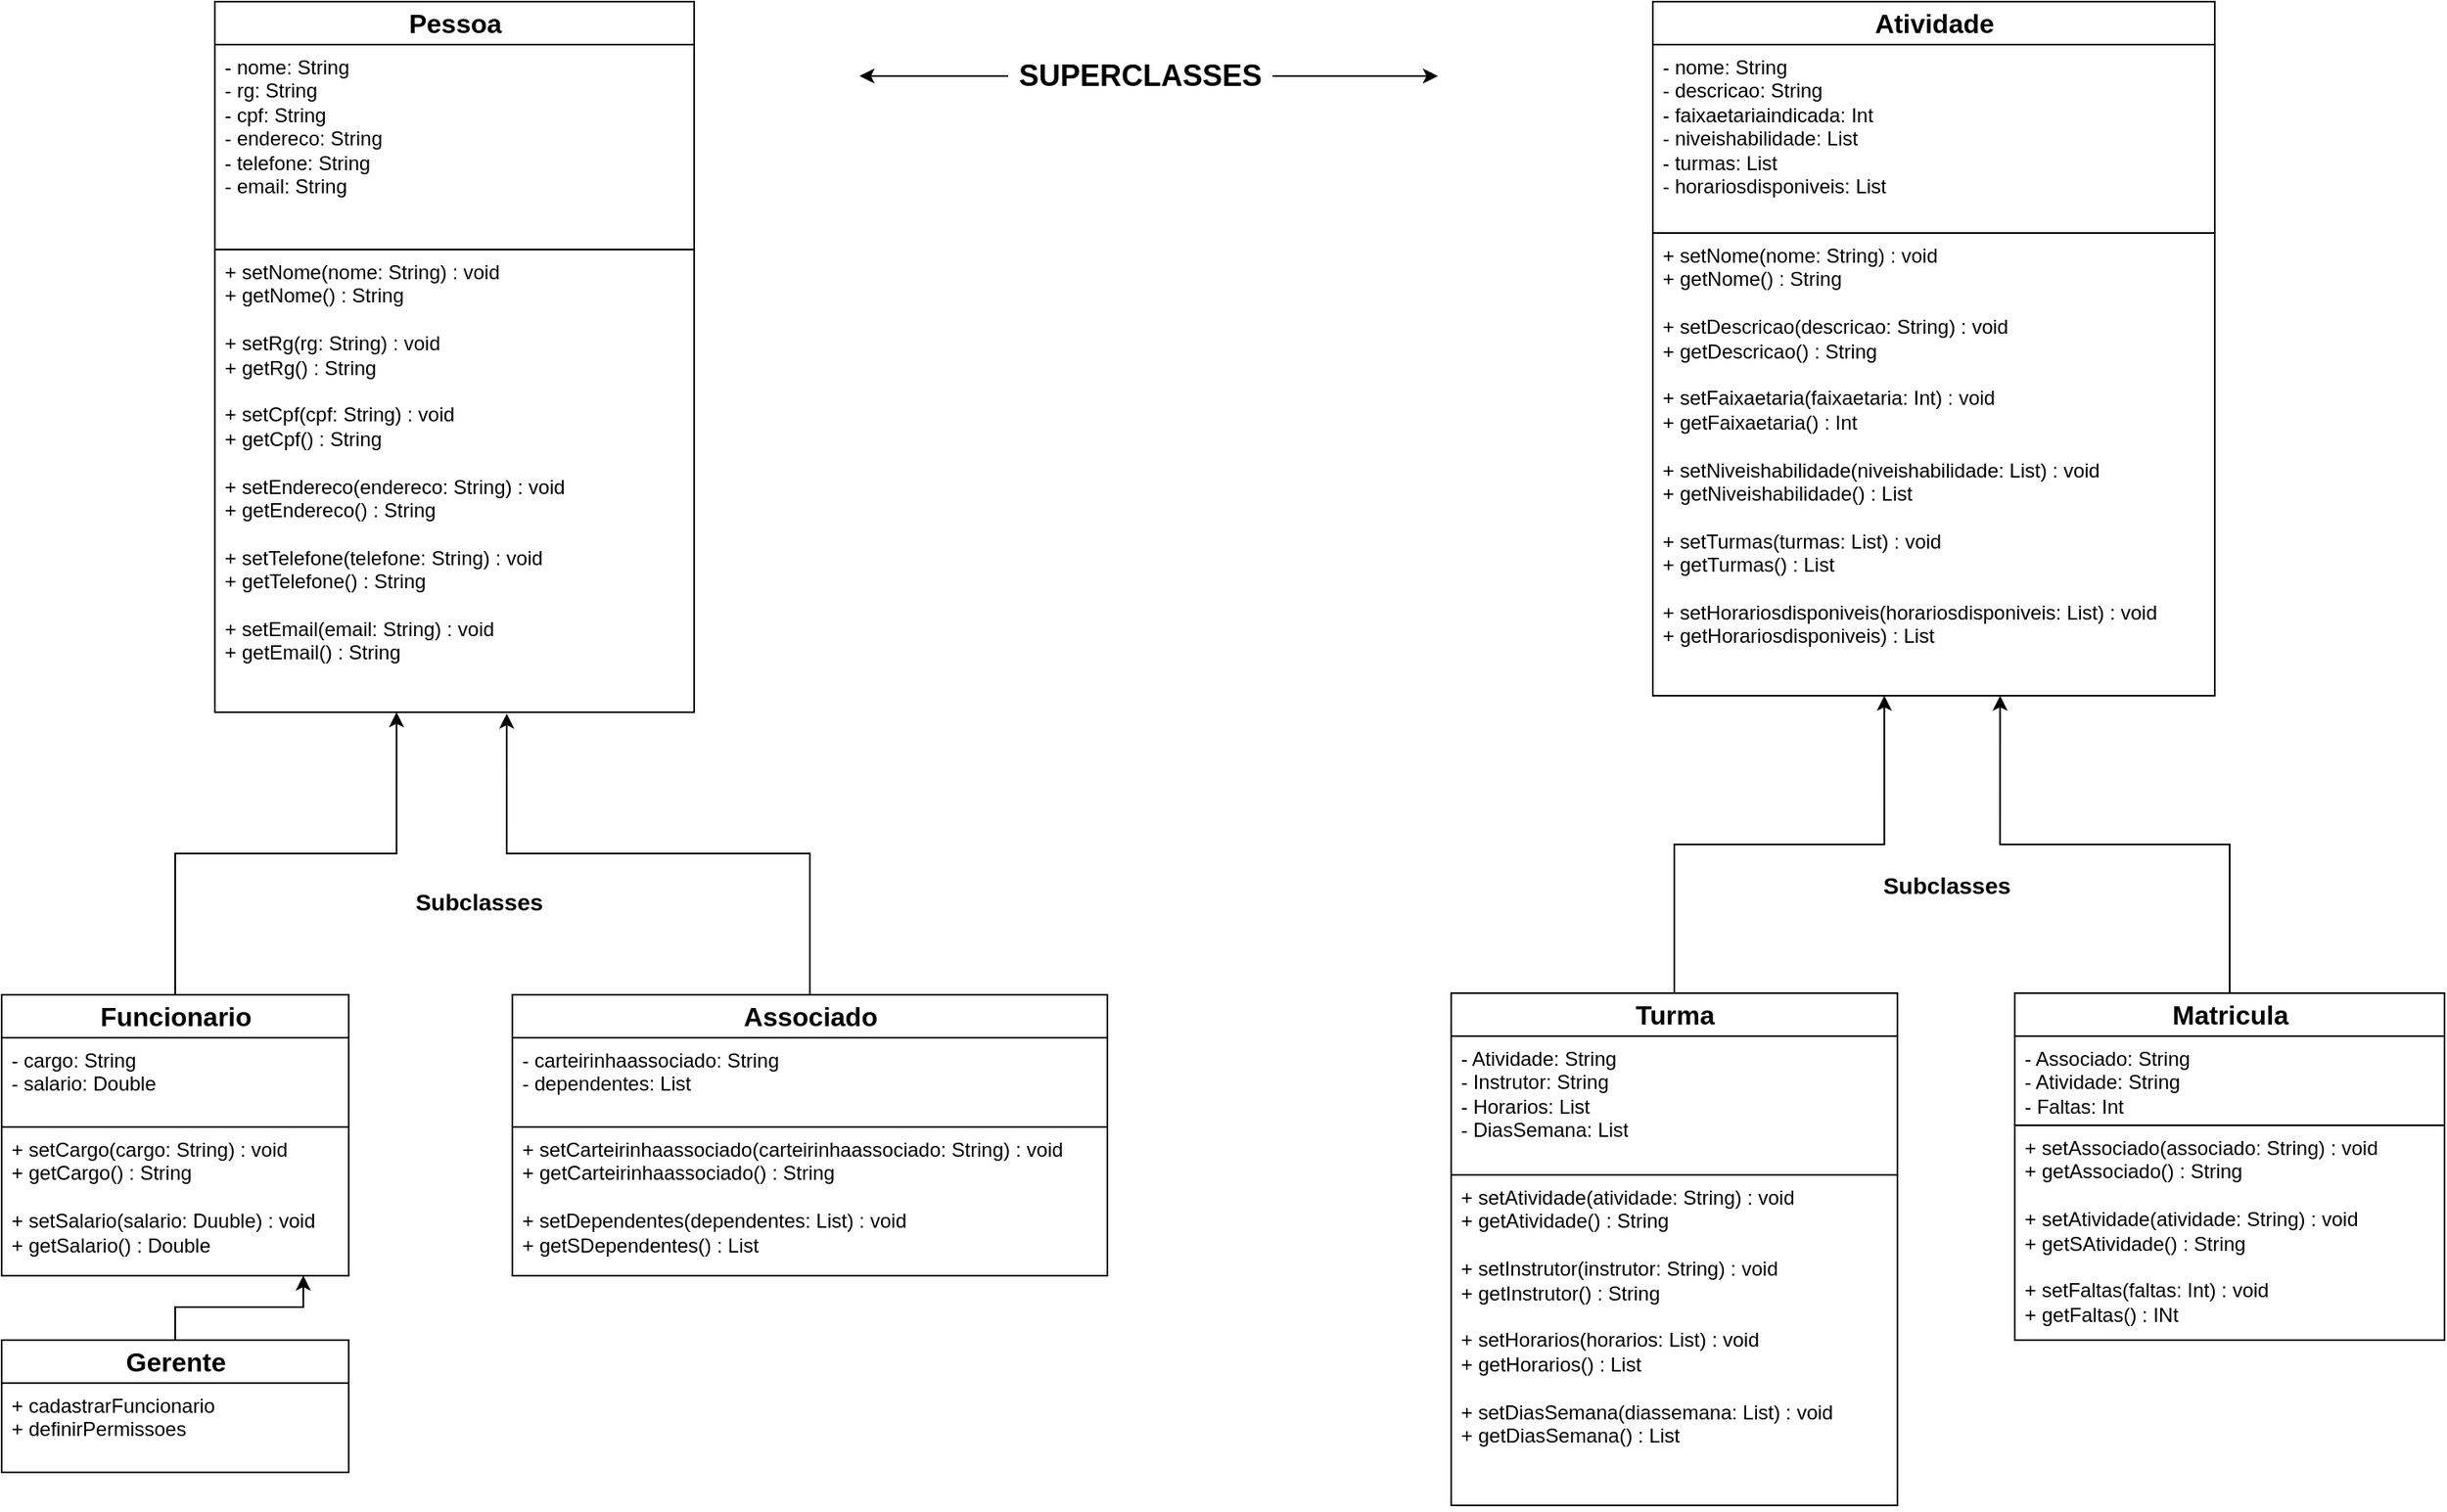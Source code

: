 <mxfile version="21.6.8" type="google">
  <diagram name="Página-1" id="Nen1jlP2qRGRNxrQoGhk">
    <mxGraphModel grid="1" page="1" gridSize="10" guides="1" tooltips="1" connect="1" arrows="1" fold="1" pageScale="1" pageWidth="1600" pageHeight="1200" math="0" shadow="0">
      <root>
        <mxCell id="0" />
        <mxCell id="1" parent="0" />
        <mxCell id="fZF9z0DAjOUVjfrwqpXS-35" style="edgeStyle=orthogonalEdgeStyle;rounded=0;orthogonalLoop=1;jettySize=auto;html=1;" edge="1" parent="1" source="3K02htG5QdPZY_1kTLBb-1">
          <mxGeometry relative="1" as="geometry">
            <mxPoint x="910" y="125" as="targetPoint" />
          </mxGeometry>
        </mxCell>
        <mxCell id="fZF9z0DAjOUVjfrwqpXS-36" style="edgeStyle=orthogonalEdgeStyle;rounded=0;orthogonalLoop=1;jettySize=auto;html=1;" edge="1" parent="1" source="3K02htG5QdPZY_1kTLBb-1">
          <mxGeometry relative="1" as="geometry">
            <mxPoint x="560" y="125" as="targetPoint" />
          </mxGeometry>
        </mxCell>
        <mxCell id="3K02htG5QdPZY_1kTLBb-1" value="&lt;b&gt;&lt;font style=&quot;font-size: 18px;&quot;&gt;SUPERCLASSES&lt;/font&gt;&lt;/b&gt;" style="text;html=1;strokeColor=none;fillColor=none;align=center;verticalAlign=middle;whiteSpace=wrap;rounded=0;" vertex="1" parent="1">
          <mxGeometry x="650" y="110" width="160" height="30" as="geometry" />
        </mxCell>
        <mxCell id="3K02htG5QdPZY_1kTLBb-23" value="&lt;b&gt;&lt;font style=&quot;font-size: 16px;&quot;&gt;Pessoa&lt;/font&gt;&lt;/b&gt;" style="swimlane;fontStyle=0;childLayout=stackLayout;horizontal=1;startSize=26;fillColor=none;horizontalStack=0;resizeParent=1;resizeParentMax=0;resizeLast=0;collapsible=1;marginBottom=0;html=1;" vertex="1" parent="1">
          <mxGeometry x="170" y="80" width="290" height="430" as="geometry" />
        </mxCell>
        <mxCell id="3K02htG5QdPZY_1kTLBb-25" value="- nome: String&lt;br&gt;- rg: String&lt;br style=&quot;border-color: var(--border-color);&quot;&gt;- cpf: String&lt;br&gt;- endereco: String&lt;br&gt;- telefone: String&lt;br&gt;- email: String" style="text;align=left;verticalAlign=top;spacingLeft=4;spacingRight=4;overflow=hidden;rotatable=0;points=[[0,0.5],[1,0.5]];portConstraint=eastwest;whiteSpace=wrap;html=1;strokeWidth=1;fillColor=none;strokeColor=default;" vertex="1" parent="3K02htG5QdPZY_1kTLBb-23">
          <mxGeometry y="26" width="290" height="124" as="geometry" />
        </mxCell>
        <mxCell id="3K02htG5QdPZY_1kTLBb-26" value="+ setNome(nome: String) : void&lt;br&gt;+ getNome() : String&lt;br&gt;&lt;br&gt;+ setRg(rg: String) : void&lt;br style=&quot;border-color: var(--border-color);&quot;&gt;+ getRg() : String&lt;br style=&quot;border-color: var(--border-color);&quot;&gt;&lt;br style=&quot;border-color: var(--border-color);&quot;&gt;+ setCpf(cpf: String) : void&lt;br style=&quot;border-color: var(--border-color);&quot;&gt;+ getCpf() : String&lt;br&gt;&lt;br&gt;+ setEndereco(endereco: String) : void&lt;br style=&quot;border-color: var(--border-color);&quot;&gt;+ getEndereco() : String&lt;br&gt;&lt;br&gt;+ setTelefone(telefone: String) : void&lt;br style=&quot;border-color: var(--border-color);&quot;&gt;+ getTelefone() : String&lt;br&gt;&lt;br&gt;+ setEmail(email: String) : void&lt;br style=&quot;border-color: var(--border-color);&quot;&gt;+ getEmail() : String" style="text;align=left;verticalAlign=top;spacingLeft=4;spacingRight=4;overflow=hidden;rotatable=0;points=[[0,0.5],[1,0.5]];portConstraint=eastwest;whiteSpace=wrap;html=1;" vertex="1" parent="3K02htG5QdPZY_1kTLBb-23">
          <mxGeometry y="150" width="290" height="280" as="geometry" />
        </mxCell>
        <mxCell id="3K02htG5QdPZY_1kTLBb-27" value="&lt;span style=&quot;font-size: 16px;&quot;&gt;&lt;b&gt;Atividade&lt;/b&gt;&lt;/span&gt;" style="swimlane;fontStyle=0;childLayout=stackLayout;horizontal=1;startSize=26;fillColor=none;horizontalStack=0;resizeParent=1;resizeParentMax=0;resizeLast=0;collapsible=1;marginBottom=0;html=1;" vertex="1" parent="1">
          <mxGeometry x="1040" y="80" width="340" height="420" as="geometry" />
        </mxCell>
        <mxCell id="3K02htG5QdPZY_1kTLBb-28" value="- nome: String&lt;br&gt;- descricao: String&lt;br&gt;- faixaetariaindicada: Int&lt;br&gt;- niveishabilidade: List&lt;br&gt;- turmas: List&lt;br&gt;- horariosdisponiveis: List" style="text;align=left;verticalAlign=top;spacingLeft=4;spacingRight=4;overflow=hidden;rotatable=0;points=[[0,0.5],[1,0.5]];portConstraint=eastwest;whiteSpace=wrap;html=1;strokeWidth=1;fillColor=none;strokeColor=default;" vertex="1" parent="3K02htG5QdPZY_1kTLBb-27">
          <mxGeometry y="26" width="340" height="114" as="geometry" />
        </mxCell>
        <mxCell id="3K02htG5QdPZY_1kTLBb-29" value="+ setNome(nome: String) : void&lt;br&gt;+ getNome() : String&lt;br&gt;&lt;br&gt;+ setDescricao(descricao: String) : void&lt;br style=&quot;border-color: var(--border-color);&quot;&gt;+ getDescricao() : String&lt;br&gt;&lt;br&gt;+ setFaixaetaria(faixaetaria: Int) : void&lt;br style=&quot;border-color: var(--border-color);&quot;&gt;+ getFaixaetaria() : Int&lt;br&gt;&lt;br&gt;+ setNiveishabilidade(niveishabilidade: List) : void&lt;br style=&quot;border-color: var(--border-color);&quot;&gt;+ getNiveishabilidade() : List&lt;br&gt;&lt;br&gt;+ setTurmas(turmas: List) : void&lt;br style=&quot;border-color: var(--border-color);&quot;&gt;+ getTurmas() : List&lt;br&gt;&lt;br&gt;+ setHorariosdisponiveis(horariosdisponiveis: List) : void&lt;br style=&quot;border-color: var(--border-color);&quot;&gt;+ getHorariosdisponiveis) : List" style="text;align=left;verticalAlign=top;spacingLeft=4;spacingRight=4;overflow=hidden;rotatable=0;points=[[0,0.5],[1,0.5]];portConstraint=eastwest;whiteSpace=wrap;html=1;" vertex="1" parent="3K02htG5QdPZY_1kTLBb-27">
          <mxGeometry y="140" width="340" height="280" as="geometry" />
        </mxCell>
        <mxCell id="fZF9z0DAjOUVjfrwqpXS-22" style="edgeStyle=orthogonalEdgeStyle;rounded=0;orthogonalLoop=1;jettySize=auto;html=1;entryX=0.379;entryY=1;entryDx=0;entryDy=0;entryPerimeter=0;" edge="1" parent="1" source="3K02htG5QdPZY_1kTLBb-30" target="3K02htG5QdPZY_1kTLBb-26">
          <mxGeometry relative="1" as="geometry" />
        </mxCell>
        <mxCell id="3K02htG5QdPZY_1kTLBb-30" value="&lt;b&gt;&lt;font style=&quot;font-size: 16px;&quot;&gt;Funcionario&lt;/font&gt;&lt;/b&gt;" style="swimlane;fontStyle=0;childLayout=stackLayout;horizontal=1;startSize=26;fillColor=none;horizontalStack=0;resizeParent=1;resizeParentMax=0;resizeLast=0;collapsible=1;marginBottom=0;html=1;" vertex="1" parent="1">
          <mxGeometry x="41" y="681" width="210" height="170" as="geometry" />
        </mxCell>
        <mxCell id="3K02htG5QdPZY_1kTLBb-31" value="- cargo: String&lt;br&gt;- salario: Double" style="text;align=left;verticalAlign=top;spacingLeft=4;spacingRight=4;overflow=hidden;rotatable=0;points=[[0,0.5],[1,0.5]];portConstraint=eastwest;whiteSpace=wrap;html=1;strokeWidth=1;fillColor=none;strokeColor=default;" vertex="1" parent="3K02htG5QdPZY_1kTLBb-30">
          <mxGeometry y="26" width="210" height="54" as="geometry" />
        </mxCell>
        <mxCell id="3K02htG5QdPZY_1kTLBb-32" value="+ setCargo(cargo: String) : void&lt;br&gt;+ getCargo() : String&lt;br&gt;&lt;br&gt;+ setSalario(salario: Duuble) : void&lt;br style=&quot;border-color: var(--border-color);&quot;&gt;+ getSalario() : Double" style="text;align=left;verticalAlign=top;spacingLeft=4;spacingRight=4;overflow=hidden;rotatable=0;points=[[0,0.5],[1,0.5]];portConstraint=eastwest;whiteSpace=wrap;html=1;" vertex="1" parent="3K02htG5QdPZY_1kTLBb-30">
          <mxGeometry y="80" width="210" height="90" as="geometry" />
        </mxCell>
        <mxCell id="3K02htG5QdPZY_1kTLBb-63" value="&lt;font style=&quot;font-size: 14px;&quot;&gt;&lt;b&gt;Subclasses&lt;/b&gt;&lt;/font&gt;" style="text;html=1;strokeColor=none;fillColor=none;align=center;verticalAlign=middle;whiteSpace=wrap;rounded=0;" vertex="1" parent="1">
          <mxGeometry x="300" y="610" width="60" height="30" as="geometry" />
        </mxCell>
        <mxCell id="fZF9z0DAjOUVjfrwqpXS-23" style="edgeStyle=orthogonalEdgeStyle;rounded=0;orthogonalLoop=1;jettySize=auto;html=1;entryX=0.609;entryY=1.003;entryDx=0;entryDy=0;entryPerimeter=0;" edge="1" parent="1" source="3K02htG5QdPZY_1kTLBb-72" target="3K02htG5QdPZY_1kTLBb-26">
          <mxGeometry relative="1" as="geometry" />
        </mxCell>
        <mxCell id="3K02htG5QdPZY_1kTLBb-72" value="&lt;b&gt;&lt;font style=&quot;font-size: 16px;&quot;&gt;Associado&lt;/font&gt;&lt;/b&gt;" style="swimlane;fontStyle=0;childLayout=stackLayout;horizontal=1;startSize=26;fillColor=none;horizontalStack=0;resizeParent=1;resizeParentMax=0;resizeLast=0;collapsible=1;marginBottom=0;html=1;" vertex="1" parent="1">
          <mxGeometry x="350" y="681" width="360" height="170" as="geometry" />
        </mxCell>
        <mxCell id="3K02htG5QdPZY_1kTLBb-73" value="- carteirinhaassociado: String&lt;br&gt;- dependentes: List" style="text;align=left;verticalAlign=top;spacingLeft=4;spacingRight=4;overflow=hidden;rotatable=0;points=[[0,0.5],[1,0.5]];portConstraint=eastwest;whiteSpace=wrap;html=1;strokeWidth=1;fillColor=none;strokeColor=default;" vertex="1" parent="3K02htG5QdPZY_1kTLBb-72">
          <mxGeometry y="26" width="360" height="54" as="geometry" />
        </mxCell>
        <mxCell id="3K02htG5QdPZY_1kTLBb-74" value="+ setCarteirinhaassociado(carteirinhaassociado: String) : void&lt;br&gt;+ getCarteirinhaassociado() : String&lt;br&gt;&lt;br&gt;+ setDependentes(dependentes: List) : void&lt;br style=&quot;border-color: var(--border-color);&quot;&gt;+ getSDependentes() : List" style="text;align=left;verticalAlign=top;spacingLeft=4;spacingRight=4;overflow=hidden;rotatable=0;points=[[0,0.5],[1,0.5]];portConstraint=eastwest;whiteSpace=wrap;html=1;" vertex="1" parent="3K02htG5QdPZY_1kTLBb-72">
          <mxGeometry y="80" width="360" height="90" as="geometry" />
        </mxCell>
        <mxCell id="fZF9z0DAjOUVjfrwqpXS-25" style="edgeStyle=orthogonalEdgeStyle;rounded=0;orthogonalLoop=1;jettySize=auto;html=1;entryX=0.869;entryY=0.999;entryDx=0;entryDy=0;entryPerimeter=0;" edge="1" parent="1" source="3K02htG5QdPZY_1kTLBb-75" target="3K02htG5QdPZY_1kTLBb-32">
          <mxGeometry relative="1" as="geometry" />
        </mxCell>
        <mxCell id="3K02htG5QdPZY_1kTLBb-75" value="&lt;b&gt;&lt;font style=&quot;font-size: 16px;&quot;&gt;Gerente&lt;/font&gt;&lt;/b&gt;" style="swimlane;fontStyle=0;childLayout=stackLayout;horizontal=1;startSize=26;fillColor=none;horizontalStack=0;resizeParent=1;resizeParentMax=0;resizeLast=0;collapsible=1;marginBottom=0;html=1;" vertex="1" parent="1">
          <mxGeometry x="41" y="890" width="210" height="80" as="geometry" />
        </mxCell>
        <mxCell id="3K02htG5QdPZY_1kTLBb-76" value="+ cadastrarFuncionario&lt;br&gt;+ definirPermissoes" style="text;align=left;verticalAlign=top;spacingLeft=4;spacingRight=4;overflow=hidden;rotatable=0;points=[[0,0.5],[1,0.5]];portConstraint=eastwest;whiteSpace=wrap;html=1;strokeWidth=1;fillColor=none;strokeColor=default;" vertex="1" parent="3K02htG5QdPZY_1kTLBb-75">
          <mxGeometry y="26" width="210" height="54" as="geometry" />
        </mxCell>
        <mxCell id="fZF9z0DAjOUVjfrwqpXS-30" style="edgeStyle=orthogonalEdgeStyle;rounded=0;orthogonalLoop=1;jettySize=auto;html=1;entryX=0.412;entryY=1;entryDx=0;entryDy=0;entryPerimeter=0;" edge="1" parent="1" source="fZF9z0DAjOUVjfrwqpXS-1" target="3K02htG5QdPZY_1kTLBb-29">
          <mxGeometry relative="1" as="geometry" />
        </mxCell>
        <mxCell id="fZF9z0DAjOUVjfrwqpXS-1" value="&lt;span style=&quot;font-size: 16px;&quot;&gt;&lt;b&gt;Turma&lt;/b&gt;&lt;/span&gt;" style="swimlane;fontStyle=0;childLayout=stackLayout;horizontal=1;startSize=26;fillColor=none;horizontalStack=0;resizeParent=1;resizeParentMax=0;resizeLast=0;collapsible=1;marginBottom=0;html=1;" vertex="1" parent="1">
          <mxGeometry x="918" y="680" width="270" height="310" as="geometry" />
        </mxCell>
        <mxCell id="fZF9z0DAjOUVjfrwqpXS-2" value="- Atividade: String&lt;br&gt;- Instrutor: String&lt;br&gt;- Horarios: List&lt;br&gt;- DiasSemana: List" style="text;align=left;verticalAlign=top;spacingLeft=4;spacingRight=4;overflow=hidden;rotatable=0;points=[[0,0.5],[1,0.5]];portConstraint=eastwest;whiteSpace=wrap;html=1;strokeWidth=1;fillColor=none;strokeColor=default;" vertex="1" parent="fZF9z0DAjOUVjfrwqpXS-1">
          <mxGeometry y="26" width="270" height="84" as="geometry" />
        </mxCell>
        <mxCell id="fZF9z0DAjOUVjfrwqpXS-3" value="+ setAtividade(atividade: String) : void&lt;br&gt;+ getAtividade() : String&lt;br&gt;&lt;br&gt;+ setInstrutor(instrutor: String) : void&lt;br&gt;+ getInstrutor() : String&lt;br&gt;&lt;br&gt;+ setHorarios(horarios: List) : void&lt;br style=&quot;border-color: var(--border-color);&quot;&gt;+ getHorarios() : List&lt;br&gt;&lt;br&gt;+ setDiasSemana(diassemana: List) : void&lt;br style=&quot;border-color: var(--border-color);&quot;&gt;+ getDiasSemana() : List" style="text;align=left;verticalAlign=top;spacingLeft=4;spacingRight=4;overflow=hidden;rotatable=0;points=[[0,0.5],[1,0.5]];portConstraint=eastwest;whiteSpace=wrap;html=1;" vertex="1" parent="fZF9z0DAjOUVjfrwqpXS-1">
          <mxGeometry y="110" width="270" height="200" as="geometry" />
        </mxCell>
        <mxCell id="fZF9z0DAjOUVjfrwqpXS-31" style="edgeStyle=orthogonalEdgeStyle;rounded=0;orthogonalLoop=1;jettySize=auto;html=1;entryX=0.618;entryY=1;entryDx=0;entryDy=0;entryPerimeter=0;" edge="1" parent="1" source="fZF9z0DAjOUVjfrwqpXS-4" target="3K02htG5QdPZY_1kTLBb-29">
          <mxGeometry relative="1" as="geometry" />
        </mxCell>
        <mxCell id="fZF9z0DAjOUVjfrwqpXS-4" value="&lt;span style=&quot;font-size: 16px;&quot;&gt;&lt;b&gt;Matricula&lt;/b&gt;&lt;/span&gt;" style="swimlane;fontStyle=0;childLayout=stackLayout;horizontal=1;startSize=26;fillColor=none;horizontalStack=0;resizeParent=1;resizeParentMax=0;resizeLast=0;collapsible=1;marginBottom=0;html=1;" vertex="1" parent="1">
          <mxGeometry x="1259" y="680" width="260" height="210" as="geometry" />
        </mxCell>
        <mxCell id="fZF9z0DAjOUVjfrwqpXS-5" value="- Associado: String&lt;br&gt;- Atividade: String&lt;br&gt;- Faltas: Int" style="text;align=left;verticalAlign=top;spacingLeft=4;spacingRight=4;overflow=hidden;rotatable=0;points=[[0,0.5],[1,0.5]];portConstraint=eastwest;whiteSpace=wrap;html=1;strokeWidth=1;fillColor=none;strokeColor=default;" vertex="1" parent="fZF9z0DAjOUVjfrwqpXS-4">
          <mxGeometry y="26" width="260" height="54" as="geometry" />
        </mxCell>
        <mxCell id="fZF9z0DAjOUVjfrwqpXS-6" value="+ setAssociado(associado: String) : void&lt;br&gt;+ getAssociado() : String&lt;br&gt;&lt;br&gt;+ setAtividade(atividade: String) : void&lt;br style=&quot;border-color: var(--border-color);&quot;&gt;+ getSAtividade() : String&lt;br&gt;&lt;br&gt;+ setFaltas(faltas: Int) : void&lt;br style=&quot;border-color: var(--border-color);&quot;&gt;+ getFaltas() : INt" style="text;align=left;verticalAlign=top;spacingLeft=4;spacingRight=4;overflow=hidden;rotatable=0;points=[[0,0.5],[1,0.5]];portConstraint=eastwest;whiteSpace=wrap;html=1;" vertex="1" parent="fZF9z0DAjOUVjfrwqpXS-4">
          <mxGeometry y="80" width="260" height="130" as="geometry" />
        </mxCell>
        <mxCell id="fZF9z0DAjOUVjfrwqpXS-32" value="&lt;font style=&quot;font-size: 14px;&quot;&gt;&lt;b&gt;Subclasses&lt;/b&gt;&lt;/font&gt;" style="text;html=1;strokeColor=none;fillColor=none;align=center;verticalAlign=middle;whiteSpace=wrap;rounded=0;" vertex="1" parent="1">
          <mxGeometry x="1188" y="600" width="60" height="30" as="geometry" />
        </mxCell>
      </root>
    </mxGraphModel>
  </diagram>
</mxfile>
